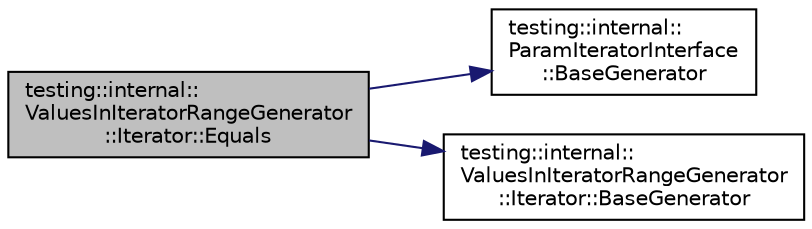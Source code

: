 digraph "testing::internal::ValuesInIteratorRangeGenerator::Iterator::Equals"
{
 // LATEX_PDF_SIZE
  bgcolor="transparent";
  edge [fontname="Helvetica",fontsize="10",labelfontname="Helvetica",labelfontsize="10"];
  node [fontname="Helvetica",fontsize="10",shape=record];
  rankdir="LR";
  Node1 [label="testing::internal::\lValuesInIteratorRangeGenerator\l::Iterator::Equals",height=0.2,width=0.4,color="black", fillcolor="grey75", style="filled", fontcolor="black",tooltip=" "];
  Node1 -> Node2 [color="midnightblue",fontsize="10",style="solid",fontname="Helvetica"];
  Node2 [label="testing::internal::\lParamIteratorInterface\l::BaseGenerator",height=0.2,width=0.4,color="black",URL="$classtesting_1_1internal_1_1ParamIteratorInterface.html#a17500953df75ecda1ace46c08ff731e9",tooltip=" "];
  Node1 -> Node3 [color="midnightblue",fontsize="10",style="solid",fontname="Helvetica"];
  Node3 [label="testing::internal::\lValuesInIteratorRangeGenerator\l::Iterator::BaseGenerator",height=0.2,width=0.4,color="black",URL="$classtesting_1_1internal_1_1ValuesInIteratorRangeGenerator_1_1Iterator.html#a27445e4d010ffde9d3f2f9ada5d54d0f",tooltip=" "];
}
